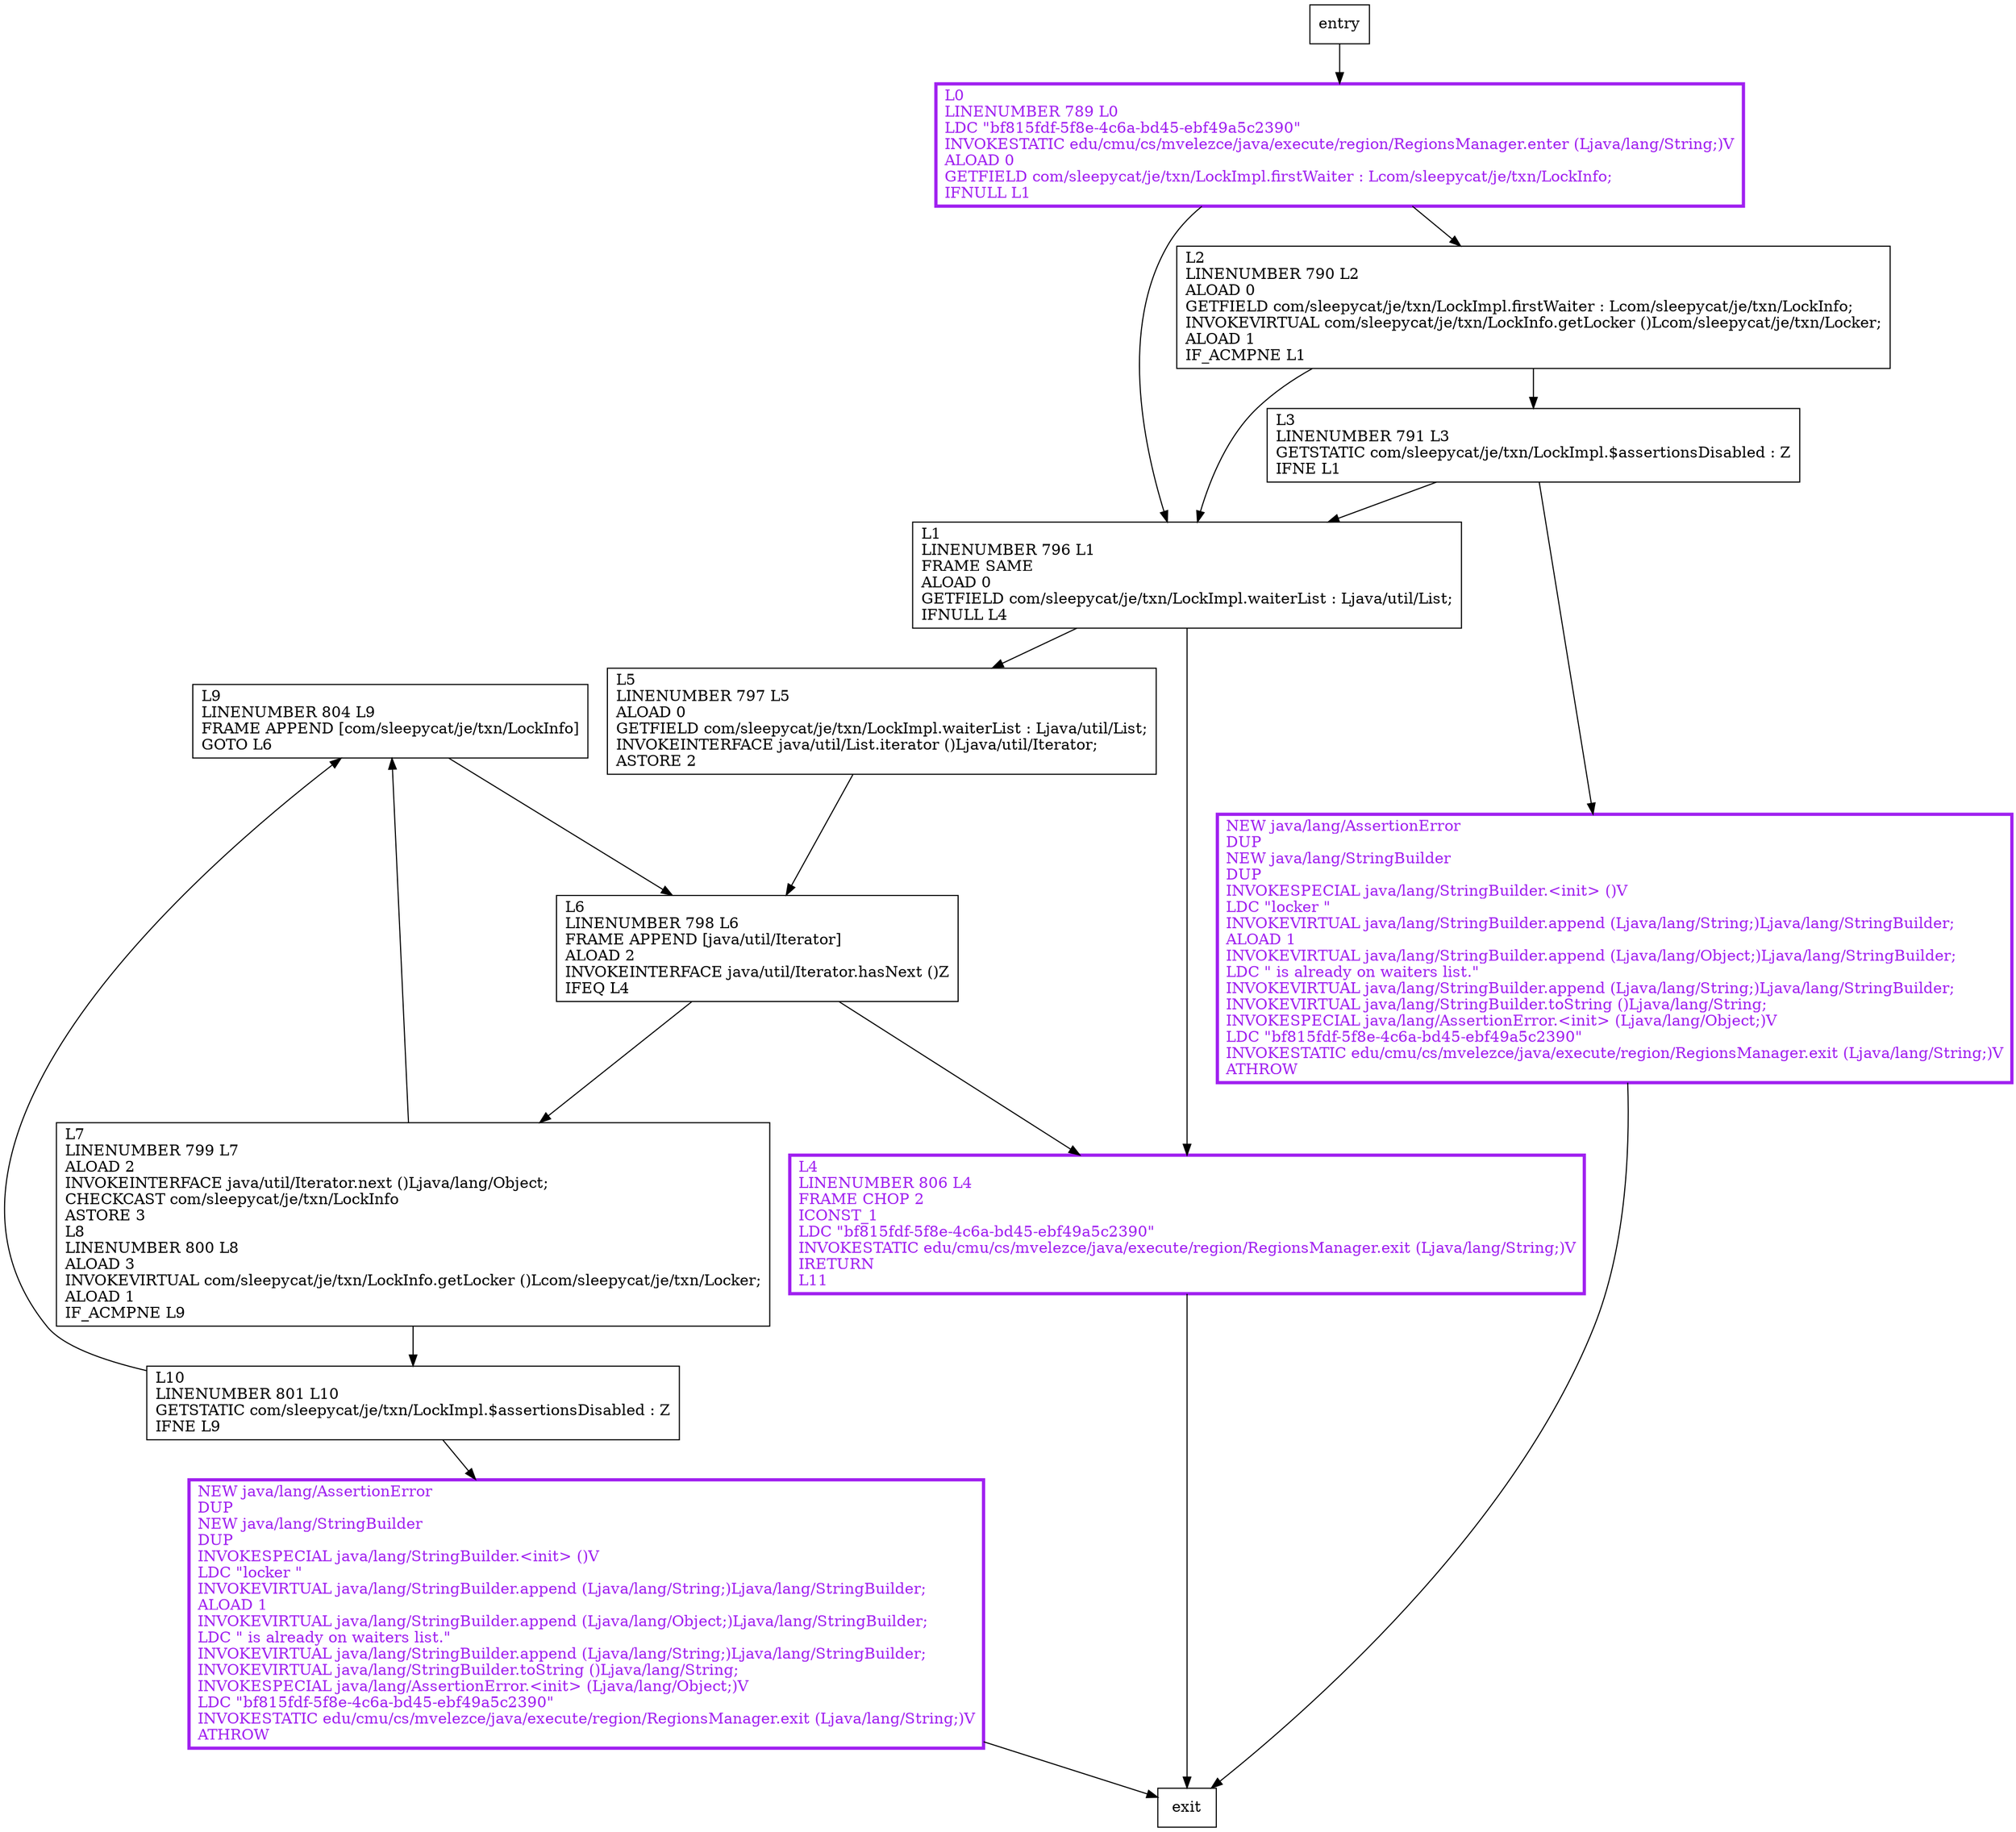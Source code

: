 digraph validateRequest {
node [shape=record];
229983513 [label="L9\lLINENUMBER 804 L9\lFRAME APPEND [com/sleepycat/je/txn/LockInfo]\lGOTO L6\l"];
1596185788 [label="NEW java/lang/AssertionError\lDUP\lNEW java/lang/StringBuilder\lDUP\lINVOKESPECIAL java/lang/StringBuilder.\<init\> ()V\lLDC \"locker \"\lINVOKEVIRTUAL java/lang/StringBuilder.append (Ljava/lang/String;)Ljava/lang/StringBuilder;\lALOAD 1\lINVOKEVIRTUAL java/lang/StringBuilder.append (Ljava/lang/Object;)Ljava/lang/StringBuilder;\lLDC \" is already on waiters list.\"\lINVOKEVIRTUAL java/lang/StringBuilder.append (Ljava/lang/String;)Ljava/lang/StringBuilder;\lINVOKEVIRTUAL java/lang/StringBuilder.toString ()Ljava/lang/String;\lINVOKESPECIAL java/lang/AssertionError.\<init\> (Ljava/lang/Object;)V\lLDC \"bf815fdf-5f8e-4c6a-bd45-ebf49a5c2390\"\lINVOKESTATIC edu/cmu/cs/mvelezce/java/execute/region/RegionsManager.exit (Ljava/lang/String;)V\lATHROW\l"];
1240334360 [label="NEW java/lang/AssertionError\lDUP\lNEW java/lang/StringBuilder\lDUP\lINVOKESPECIAL java/lang/StringBuilder.\<init\> ()V\lLDC \"locker \"\lINVOKEVIRTUAL java/lang/StringBuilder.append (Ljava/lang/String;)Ljava/lang/StringBuilder;\lALOAD 1\lINVOKEVIRTUAL java/lang/StringBuilder.append (Ljava/lang/Object;)Ljava/lang/StringBuilder;\lLDC \" is already on waiters list.\"\lINVOKEVIRTUAL java/lang/StringBuilder.append (Ljava/lang/String;)Ljava/lang/StringBuilder;\lINVOKEVIRTUAL java/lang/StringBuilder.toString ()Ljava/lang/String;\lINVOKESPECIAL java/lang/AssertionError.\<init\> (Ljava/lang/Object;)V\lLDC \"bf815fdf-5f8e-4c6a-bd45-ebf49a5c2390\"\lINVOKESTATIC edu/cmu/cs/mvelezce/java/execute/region/RegionsManager.exit (Ljava/lang/String;)V\lATHROW\l"];
1094757372 [label="L6\lLINENUMBER 798 L6\lFRAME APPEND [java/util/Iterator]\lALOAD 2\lINVOKEINTERFACE java/util/Iterator.hasNext ()Z\lIFEQ L4\l"];
1454050486 [label="L10\lLINENUMBER 801 L10\lGETSTATIC com/sleepycat/je/txn/LockImpl.$assertionsDisabled : Z\lIFNE L9\l"];
1149388565 [label="L5\lLINENUMBER 797 L5\lALOAD 0\lGETFIELD com/sleepycat/je/txn/LockImpl.waiterList : Ljava/util/List;\lINVOKEINTERFACE java/util/List.iterator ()Ljava/util/Iterator;\lASTORE 2\l"];
164934040 [label="L1\lLINENUMBER 796 L1\lFRAME SAME\lALOAD 0\lGETFIELD com/sleepycat/je/txn/LockImpl.waiterList : Ljava/util/List;\lIFNULL L4\l"];
2007864039 [label="L2\lLINENUMBER 790 L2\lALOAD 0\lGETFIELD com/sleepycat/je/txn/LockImpl.firstWaiter : Lcom/sleepycat/je/txn/LockInfo;\lINVOKEVIRTUAL com/sleepycat/je/txn/LockInfo.getLocker ()Lcom/sleepycat/je/txn/Locker;\lALOAD 1\lIF_ACMPNE L1\l"];
13064532 [label="L7\lLINENUMBER 799 L7\lALOAD 2\lINVOKEINTERFACE java/util/Iterator.next ()Ljava/lang/Object;\lCHECKCAST com/sleepycat/je/txn/LockInfo\lASTORE 3\lL8\lLINENUMBER 800 L8\lALOAD 3\lINVOKEVIRTUAL com/sleepycat/je/txn/LockInfo.getLocker ()Lcom/sleepycat/je/txn/Locker;\lALOAD 1\lIF_ACMPNE L9\l"];
61167441 [label="L3\lLINENUMBER 791 L3\lGETSTATIC com/sleepycat/je/txn/LockImpl.$assertionsDisabled : Z\lIFNE L1\l"];
1760982636 [label="L4\lLINENUMBER 806 L4\lFRAME CHOP 2\lICONST_1\lLDC \"bf815fdf-5f8e-4c6a-bd45-ebf49a5c2390\"\lINVOKESTATIC edu/cmu/cs/mvelezce/java/execute/region/RegionsManager.exit (Ljava/lang/String;)V\lIRETURN\lL11\l"];
1548747096 [label="L0\lLINENUMBER 789 L0\lLDC \"bf815fdf-5f8e-4c6a-bd45-ebf49a5c2390\"\lINVOKESTATIC edu/cmu/cs/mvelezce/java/execute/region/RegionsManager.enter (Ljava/lang/String;)V\lALOAD 0\lGETFIELD com/sleepycat/je/txn/LockImpl.firstWaiter : Lcom/sleepycat/je/txn/LockInfo;\lIFNULL L1\l"];
entry;
exit;
1094757372 -> 13064532
1094757372 -> 1760982636
1454050486 -> 229983513
1454050486 -> 1240334360
164934040 -> 1149388565
164934040 -> 1760982636
229983513 -> 1094757372
entry -> 1548747096
1596185788 -> exit
1240334360 -> exit
1149388565 -> 1094757372
2007864039 -> 164934040
2007864039 -> 61167441
13064532 -> 229983513
13064532 -> 1454050486
61167441 -> 1596185788
61167441 -> 164934040
1760982636 -> exit
1548747096 -> 2007864039
1548747096 -> 164934040
1596185788[fontcolor="purple", penwidth=3, color="purple"];
1240334360[fontcolor="purple", penwidth=3, color="purple"];
1760982636[fontcolor="purple", penwidth=3, color="purple"];
1548747096[fontcolor="purple", penwidth=3, color="purple"];
}
